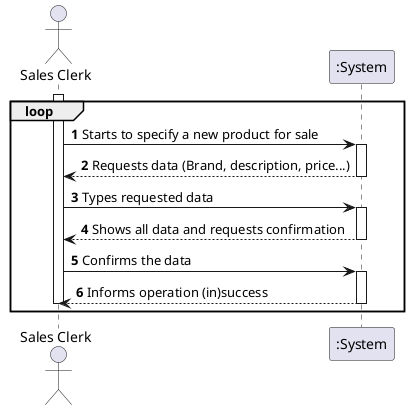 @startuml
autonumber
actor "Sales Clerk" as SC

loop
activate SC

SC -> ":System" : Starts to specify a new product for sale
activate ":System"

":System" --> SC : Requests data (Brand, description, price...)
deactivate ":System"

SC -> ":System" : Types requested data
activate ":System"

":System" --> SC :Shows all data and requests confirmation
deactivate ":System"

SC -> ":System" : Confirms the data

activate ":System"
":System" --> SC : Informs operation (in)success
deactivate ":System"

deactivate SC
end loop

@enduml